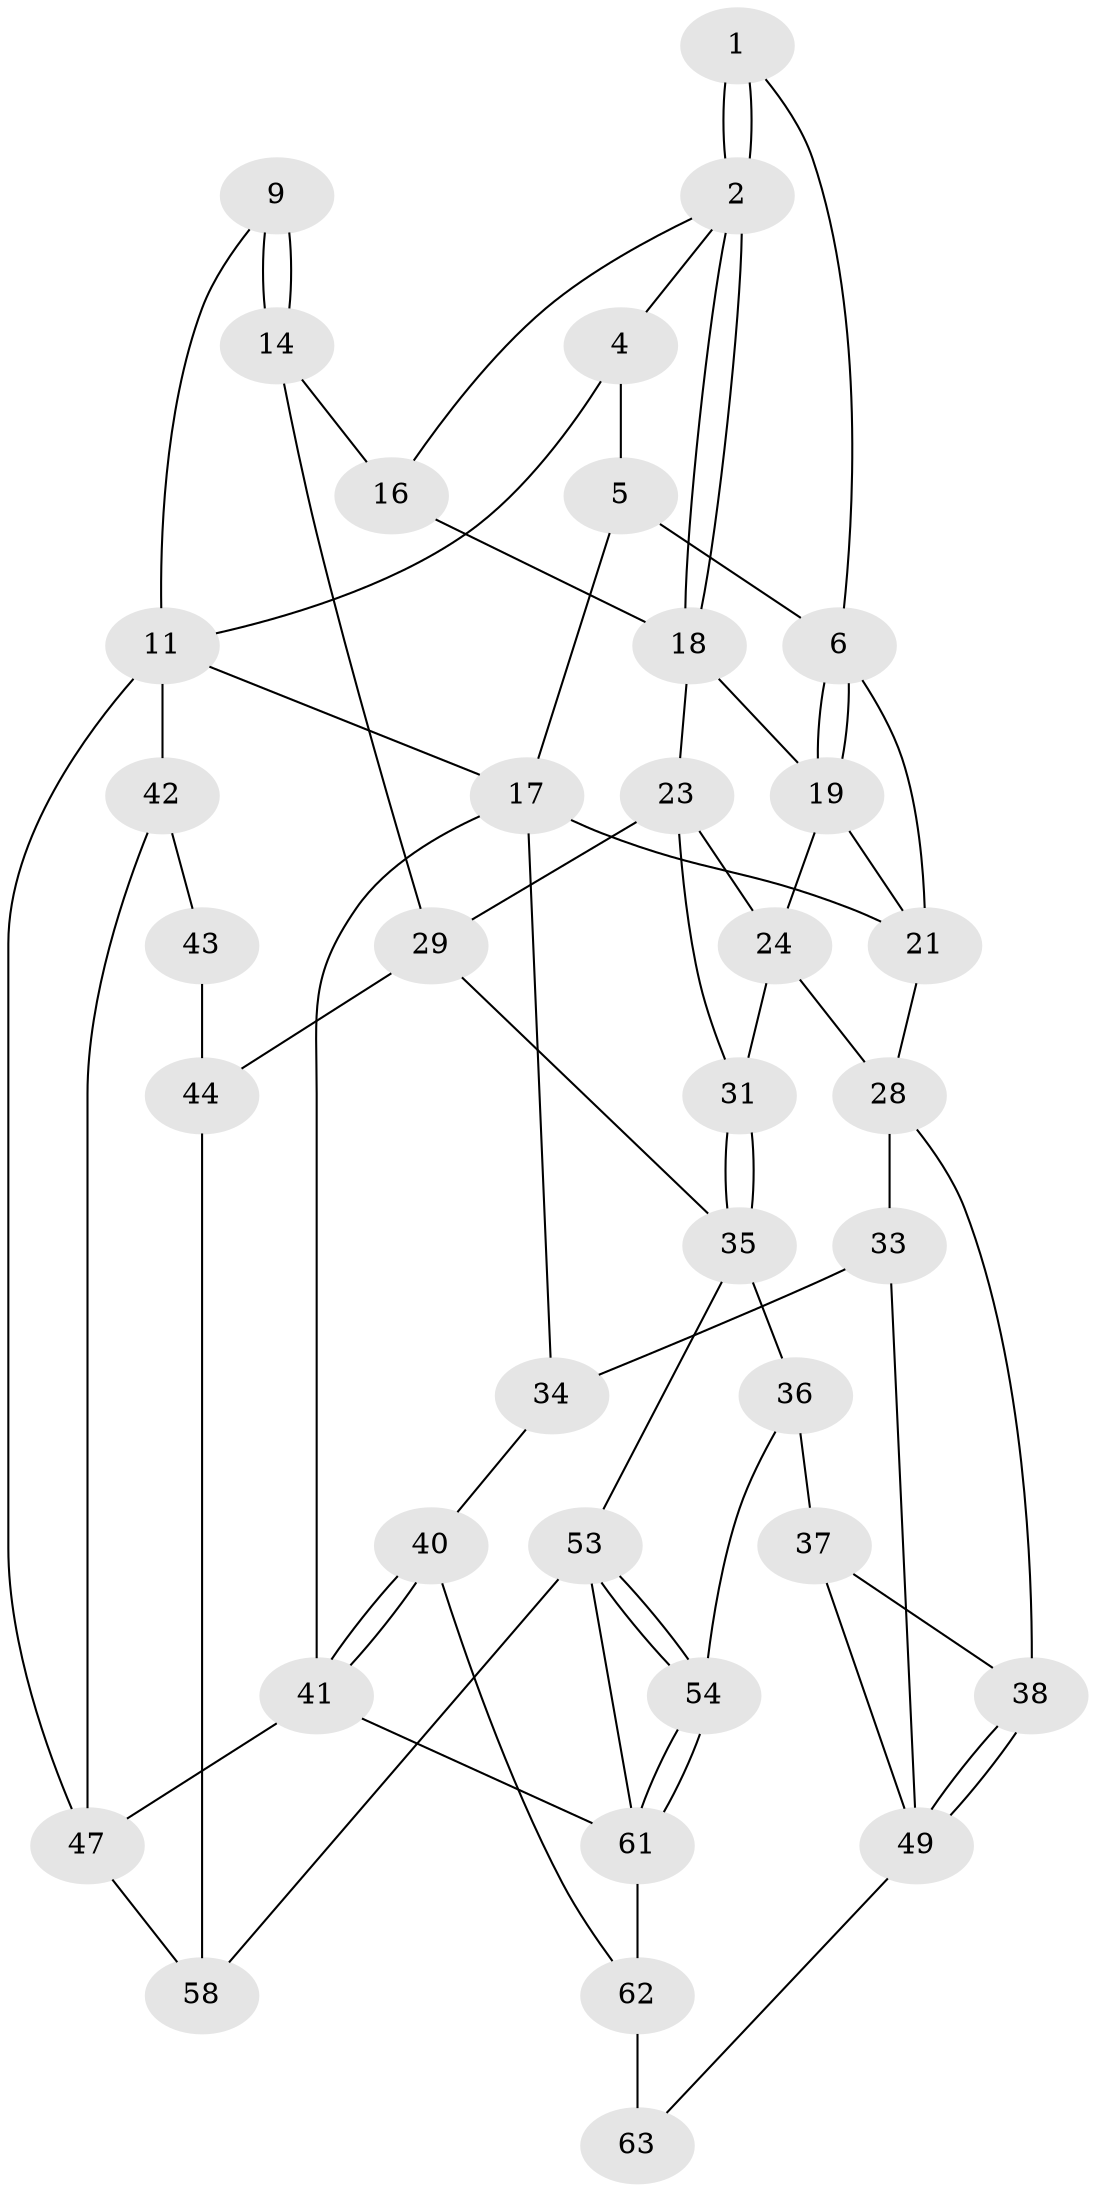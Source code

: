 // Generated by graph-tools (version 1.1) at 2025/24/03/03/25 07:24:32]
// undirected, 37 vertices, 72 edges
graph export_dot {
graph [start="1"]
  node [color=gray90,style=filled];
  1 [pos="+0.41735369737394956+0.060596404911834004"];
  2 [pos="+0.5112180102277503+0.13668304235334647",super="+3"];
  4 [pos="+0.6824493485923342+0",super="+13"];
  5 [pos="+0.40932633366012083+0",super="+8"];
  6 [pos="+0.3973738855704837+0.12034402052196486",super="+7"];
  9 [pos="+0.7417551164405342+0",super="+10"];
  11 [pos="+1+0.2732104937986602",super="+12"];
  14 [pos="+0.7590322700133414+0.35008448604640435",super="+15"];
  16 [pos="+0.6569916358013613+0.2633863929884828"];
  17 [pos="+0+0",super="+26"];
  18 [pos="+0.4699890311839229+0.1868933892246789",super="+22"];
  19 [pos="+0.438143890713716+0.1962686882006199",super="+20"];
  21 [pos="+0.3201019945443963+0.21511980382233706",super="+25"];
  23 [pos="+0.4410076947957495+0.326991600386097",super="+30"];
  24 [pos="+0.3939596894263413+0.2852583578556104",super="+27"];
  28 [pos="+0.193239479568567+0.38716131010361676",super="+32"];
  29 [pos="+0.7434174295578762+0.3623087184463814",super="+45"];
  31 [pos="+0.42806080993891726+0.5109087180024218"];
  33 [pos="+0.0584831102901097+0.496917080174268",super="+51"];
  34 [pos="+0+0.3896317543777317",super="+39"];
  35 [pos="+0.43337273516240205+0.533591435198973",super="+46"];
  36 [pos="+0.3336297234284457+0.5862815523131644",super="+55"];
  37 [pos="+0.21678803622993123+0.5789984358744842",super="+56"];
  38 [pos="+0.19282284569111866+0.5722111084164658"];
  40 [pos="+0+1"];
  41 [pos="+0+1",super="+66"];
  42 [pos="+1+0.276539489016138",super="+48"];
  43 [pos="+0.9038540866460933+0.5324441277384284",super="+52"];
  44 [pos="+0.7732641411028266+0.5391576903644094",super="+57"];
  47 [pos="+1+1",super="+60"];
  49 [pos="+0.098013959958463+0.6719682082145259",super="+50"];
  53 [pos="+0.5233425384194893+0.6555440051254395",super="+59"];
  54 [pos="+0.3355492598353459+0.7942018003748089"];
  58 [pos="+0.7973173641189109+0.8152232974799237"];
  61 [pos="+0.3249474283072618+0.8842198211219882",super="+65"];
  62 [pos="+0.2001087287332804+0.8478645787771172",super="+64"];
  63 [pos="+0.14901510476371294+0.805635922860252"];
  1 -- 2;
  1 -- 2;
  1 -- 6;
  2 -- 18;
  2 -- 18;
  2 -- 16;
  2 -- 4;
  4 -- 5;
  4 -- 11;
  5 -- 17;
  5 -- 6;
  6 -- 19;
  6 -- 19;
  6 -- 21;
  9 -- 14 [weight=2];
  9 -- 14;
  9 -- 11;
  11 -- 42;
  11 -- 17;
  11 -- 47;
  14 -- 16;
  14 -- 29;
  16 -- 18;
  17 -- 41;
  17 -- 34;
  17 -- 21;
  18 -- 19;
  18 -- 23;
  19 -- 24;
  19 -- 21;
  21 -- 28;
  23 -- 24;
  23 -- 31;
  23 -- 29;
  24 -- 28;
  24 -- 31;
  28 -- 33;
  28 -- 38;
  29 -- 35;
  29 -- 44;
  31 -- 35;
  31 -- 35;
  33 -- 34 [weight=2];
  33 -- 49;
  34 -- 40;
  35 -- 36;
  35 -- 53;
  36 -- 37 [weight=2];
  36 -- 54;
  37 -- 38;
  37 -- 49;
  38 -- 49;
  38 -- 49;
  40 -- 41;
  40 -- 41;
  40 -- 62;
  41 -- 47 [weight=2];
  41 -- 61;
  42 -- 43 [weight=2];
  42 -- 47;
  43 -- 44 [weight=2];
  44 -- 58;
  47 -- 58;
  49 -- 63;
  53 -- 54;
  53 -- 54;
  53 -- 58;
  53 -- 61;
  54 -- 61;
  54 -- 61;
  61 -- 62;
  62 -- 63 [weight=2];
}
